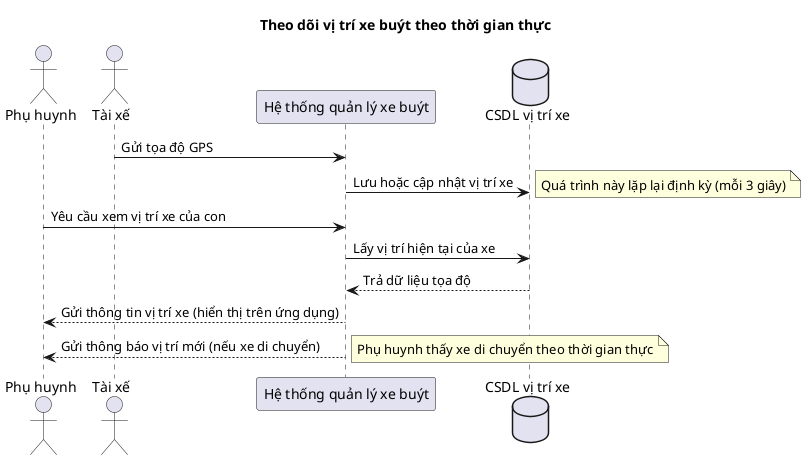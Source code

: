@startuml
title Theo dõi vị trí xe buýt theo thời gian thực

actor "Phụ huynh" as Parent
actor "Tài xế" as Driver
participant "Hệ thống quản lý xe buýt" as System
database "CSDL vị trí xe" as DB

Driver -> System: Gửi tọa độ GPS
System -> DB: Lưu hoặc cập nhật vị trí xe
note right: Quá trình này lặp lại định kỳ (mỗi 3 giây)
Parent -> System: Yêu cầu xem vị trí xe của con
System -> DB: Lấy vị trí hiện tại của xe
DB --> System: Trả dữ liệu tọa độ
System --> Parent: Gửi thông tin vị trí xe (hiển thị trên ứng dụng)
System --> Parent: Gửi thông báo vị trí mới (nếu xe di chuyển)
note right: Phụ huynh thấy xe di chuyển theo thời gian thực
@endumlP